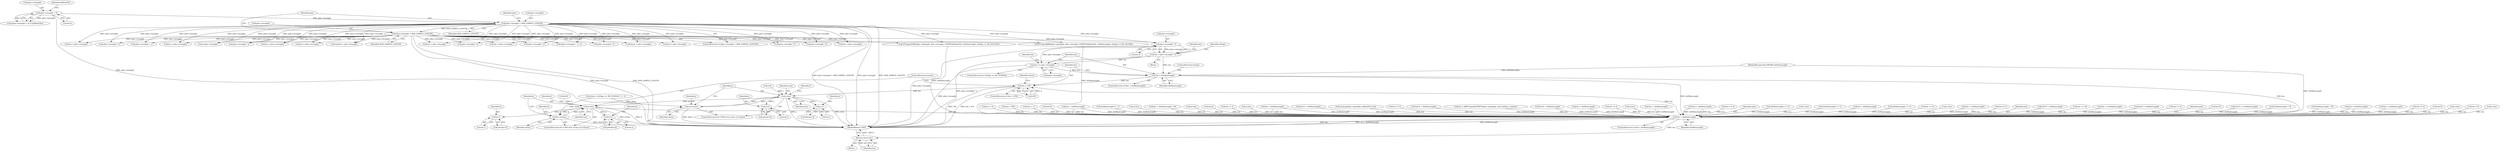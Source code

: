 digraph "0_gstreamer_bc2cdd57d549ab3ba59782e9b395d0cd683fd3ac@pointer" {
"1001527" [label="(Call,pIns->nLength * 3)"];
"1000139" [label="(Call,pIns->nLength = MAX_SAMPLE_LENGTH)"];
"1000134" [label="(Call,pIns->nLength > MAX_SAMPLE_LENGTH)"];
"1000124" [label="(Call,pIns->nLength < 4)"];
"1001525" [label="(Call,len = pIns->nLength * 3)"];
"1001536" [label="(Call,len += pIns->nLength)"];
"1001542" [label="(Call,len > dwMemLength)"];
"1001547" [label="(Call,len > 4*8)"];
"1001583" [label="(Call,j<len)"];
"1001586" [label="(Call,j+=slsize)"];
"1001600" [label="(Call,j+2)"];
"1001606" [label="(Call,j+1)"];
"1001653" [label="(Call,k<len)"];
"1001656" [label="(Call,k+=slsize)"];
"1001670" [label="(Call,k+2)"];
"1001676" [label="(Call,k+1)"];
"1002016" [label="(Call,len > dwMemLength)"];
"1002043" [label="(Return,return len;)"];
"1000391" [label="(Call,len += 16)"];
"1001604" [label="(Call,pSrc[j+1])"];
"1000308" [label="(Call,len > dwMemLength - 16)"];
"1001584" [label="(Identifier,j)"];
"1001598" [label="(Call,pSrc[j+2])"];
"1001826" [label="(Call,k<len)"];
"1000197" [label="(Block,)"];
"1001541" [label="(ControlStructure,if (len > dwMemLength))"];
"1001228" [label="(Call,len-9)"];
"1001583" [label="(Call,j<len)"];
"1001585" [label="(Identifier,len)"];
"1001587" [label="(Identifier,j)"];
"1000836" [label="(Call,len = pIns->nLength)"];
"1000694" [label="(Call,len *= 2)"];
"1001657" [label="(Identifier,k)"];
"1001534" [label="(Identifier,nFlags)"];
"1002045" [label="(MethodReturn,UINT)"];
"1000485" [label="(Call,j<len)"];
"1000128" [label="(Literal,4)"];
"1000577" [label="(Call,len > dwMemLength)"];
"1000741" [label="(Call,len*2 > dwMemLength)"];
"1002009" [label="(Call,memcpy(pIns->pSample, lpMemFile, len))"];
"1001588" [label="(Identifier,slsize)"];
"1001602" [label="(Literal,2)"];
"1000926" [label="(Call,len *= 4)"];
"1001002" [label="(Call,len*2 > dwMemLength)"];
"1001511" [label="(Call,len = DMFUnpack((LPBYTE)pIns->pSample, ibuf, ibufmax, maxlen))"];
"1000134" [label="(Call,pIns->nLength > MAX_SAMPLE_LENGTH)"];
"1000139" [label="(Call,pIns->nLength = MAX_SAMPLE_LENGTH)"];
"1001093" [label="(Call,len*4 > dwMemLength)"];
"1001555" [label="(Identifier,slsize)"];
"1001545" [label="(ControlStructure,break;)"];
"1000206" [label="(Call,len > dwMemLength)"];
"1001528" [label="(Call,pIns->nLength)"];
"1000809" [label="(Call,len *= 2)"];
"1001671" [label="(Identifier,k)"];
"1000277" [label="(Call,j<len)"];
"1000125" [label="(Call,pIns->nLength)"];
"1000620" [label="(Call,pIns->nLength * 2)"];
"1000965" [label="(Call,ITUnpack16Bit(pIns->pSample, pIns->nLength, (LPBYTE)lpMemFile, dwMemLength, (nFlags == RS_IT21516)))"];
"1000513" [label="(Call,len > dwMemLength)"];
"1002016" [label="(Call,len > dwMemLength)"];
"1001527" [label="(Call,pIns->nLength * 3)"];
"1000405" [label="(Call,len > dwMemLength)"];
"1001650" [label="(Call,k=0)"];
"1001320" [label="(Call,len >= 4)"];
"1002018" [label="(Identifier,dwMemLength)"];
"1001543" [label="(Identifier,len)"];
"1001366" [label="(Call,j<pIns->nLength)"];
"1002022" [label="(Identifier,pIns)"];
"1001606" [label="(Call,j+1)"];
"1001536" [label="(Call,len += pIns->nLength)"];
"1000996" [label="(Call,len = pIns->nLength)"];
"1001608" [label="(Literal,1)"];
"1001658" [label="(Identifier,slsize)"];
"1001100" [label="(Call,dwMemLength >> 2)"];
"1000432" [label="(Call,j<len)"];
"1001009" [label="(Call,dwMemLength >> 1)"];
"1001538" [label="(Call,pIns->nLength)"];
"1001601" [label="(Identifier,j)"];
"1001203" [label="(Call,len > dwMemLength)"];
"1001917" [label="(Call,dwMemLength >> 2)"];
"1001478" [label="(Call,len >= 4)"];
"1001668" [label="(Call,pSrc[k+2])"];
"1000200" [label="(Call,len = pIns->nLength)"];
"1000227" [label="(Call,j<len)"];
"1000246" [label="(Call,len = pIns->nLength)"];
"1001693" [label="(ControlStructure,break;)"];
"1001654" [label="(Identifier,k)"];
"1001546" [label="(ControlStructure,if (len > 4*8))"];
"1001483" [label="(Call,maxlen = pIns->nLength)"];
"1001245" [label="(Call,len > dwMemLength)"];
"1001068" [label="(Call,len *= 2)"];
"1002017" [label="(Identifier,len)"];
"1000143" [label="(Identifier,MAX_SAMPLE_LENGTH)"];
"1001910" [label="(Call,len*4 > dwMemLength)"];
"1000105" [label="(MethodParameterIn,DWORD dwMemLength)"];
"1000140" [label="(Call,pIns->nLength)"];
"1001678" [label="(Literal,1)"];
"1001548" [label="(Identifier,len)"];
"1000130" [label="(Identifier,lpMemFile)"];
"1000571" [label="(Call,pIns->nLength * 2)"];
"1000463" [label="(Call,len <= dwMemLength)"];
"1000856" [label="(Call,len*4 > dwMemLength)"];
"1000507" [label="(Call,pIns->nLength * 2)"];
"1000950" [label="(Call,ITUnpack8Bit(pIns->pSample, pIns->nLength, (LPBYTE)lpMemFile, dwMemLength, (nFlags == RS_IT2158)))"];
"1000106" [label="(Block,)"];
"1001549" [label="(Call,4*8)"];
"1001674" [label="(Call,pSrc[k+1])"];
"1001988" [label="(Call,len *= 4)"];
"1001525" [label="(Call,len = pIns->nLength * 3)"];
"1000133" [label="(ControlStructure,if (pIns->nLength > MAX_SAMPLE_LENGTH))"];
"1002044" [label="(Identifier,len)"];
"1000141" [label="(Identifier,pIns)"];
"1002042" [label="(Identifier,pIns)"];
"1000300" [label="(Call,(pIns->nLength + 1) / 2)"];
"1000457" [label="(Call,pIns->nLength * 2)"];
"1000627" [label="(Call,len*2)"];
"1001531" [label="(Literal,3)"];
"1001532" [label="(ControlStructure,if (nFlags == RS_PCM32S))"];
"1001542" [label="(Call,len > dwMemLength)"];
"1001677" [label="(Identifier,k)"];
"1000626" [label="(Call,len*2 <= dwMemLength)"];
"1001537" [label="(Identifier,len)"];
"1000721" [label="(Call,len = pIns->nLength)"];
"1001655" [label="(Identifier,len)"];
"1001171" [label="(Call,dwMemLength > 9)"];
"1001676" [label="(Call,k+1)"];
"1000310" [label="(Call,dwMemLength - 16)"];
"1001580" [label="(Call,j=0)"];
"1001993" [label="(Call,len = pIns->nLength)"];
"1001634" [label="(Identifier,max)"];
"1002043" [label="(Return,return len;)"];
"1000252" [label="(Call,len > dwMemLength)"];
"1001670" [label="(Call,k+2)"];
"1001586" [label="(Call,j+=slsize)"];
"1001999" [label="(Call,len > dwMemLength)"];
"1000146" [label="(Identifier,pIns)"];
"1000399" [label="(Call,pIns->nLength * 2)"];
"1001161" [label="(Call,len *= 4)"];
"1001210" [label="(Call,dmax = pIns->nLength)"];
"1001607" [label="(Identifier,j)"];
"1001526" [label="(Identifier,len)"];
"1001600" [label="(Call,j+2)"];
"1001239" [label="(Call,pIns->nLength * 2)"];
"1000742" [label="(Call,len*2)"];
"1000138" [label="(Identifier,MAX_SAMPLE_LENGTH)"];
"1000600" [label="(Call,j<len)"];
"1001653" [label="(Call,k<len)"];
"1001698" [label="(Call,pIns->nLength * 6)"];
"1001087" [label="(Call,len = pIns->nLength)"];
"1001656" [label="(Call,k+=slsize)"];
"1001167" [label="(Call,len = 9)"];
"1001904" [label="(Call,len = pIns->nLength)"];
"1000545" [label="(Call,j<len)"];
"1001544" [label="(Identifier,dwMemLength)"];
"1001554" [label="(Call,slsize = (nFlags == RS_PCM32S) ? 4 : 3)"];
"1000938" [label="(Call,len < 4)"];
"1000124" [label="(Call,pIns->nLength < 4)"];
"1001672" [label="(Literal,2)"];
"1000135" [label="(Call,pIns->nLength)"];
"1000123" [label="(Call,(pIns->nLength < 4) || (!lpMemFile))"];
"1001662" [label="(Identifier,l)"];
"1001720" [label="(Call,len > 8*8)"];
"1000522" [label="(Call,len > 1)"];
"1000301" [label="(Call,pIns->nLength + 1)"];
"1001592" [label="(Identifier,l)"];
"1001648" [label="(ControlStructure,for (UINT k=0; k<len; k+=slsize))"];
"1001578" [label="(ControlStructure,for (UINT j=0; j<len; j+=slsize))"];
"1000857" [label="(Call,len*4)"];
"1001715" [label="(Call,len > dwMemLength)"];
"1002015" [label="(ControlStructure,if (len > dwMemLength))"];
"1000518" [label="(Call,dwMemLength & ~1)"];
"1001295" [label="(Call,j<len)"];
"1001547" [label="(Call,len > 4*8)"];
"1001527" -> "1001525"  [label="AST: "];
"1001527" -> "1001531"  [label="CFG: "];
"1001528" -> "1001527"  [label="AST: "];
"1001531" -> "1001527"  [label="AST: "];
"1001525" -> "1001527"  [label="CFG: "];
"1001527" -> "1002045"  [label="DDG: pIns->nLength"];
"1001527" -> "1001525"  [label="DDG: pIns->nLength"];
"1001527" -> "1001525"  [label="DDG: 3"];
"1000139" -> "1001527"  [label="DDG: pIns->nLength"];
"1000134" -> "1001527"  [label="DDG: pIns->nLength"];
"1001527" -> "1001536"  [label="DDG: pIns->nLength"];
"1000139" -> "1000133"  [label="AST: "];
"1000139" -> "1000143"  [label="CFG: "];
"1000140" -> "1000139"  [label="AST: "];
"1000143" -> "1000139"  [label="AST: "];
"1000146" -> "1000139"  [label="CFG: "];
"1000139" -> "1002045"  [label="DDG: pIns->nLength"];
"1000139" -> "1002045"  [label="DDG: MAX_SAMPLE_LENGTH"];
"1000134" -> "1000139"  [label="DDG: MAX_SAMPLE_LENGTH"];
"1000139" -> "1000200"  [label="DDG: pIns->nLength"];
"1000139" -> "1000246"  [label="DDG: pIns->nLength"];
"1000139" -> "1000300"  [label="DDG: pIns->nLength"];
"1000139" -> "1000301"  [label="DDG: pIns->nLength"];
"1000139" -> "1000399"  [label="DDG: pIns->nLength"];
"1000139" -> "1000457"  [label="DDG: pIns->nLength"];
"1000139" -> "1000507"  [label="DDG: pIns->nLength"];
"1000139" -> "1000571"  [label="DDG: pIns->nLength"];
"1000139" -> "1000620"  [label="DDG: pIns->nLength"];
"1000139" -> "1000721"  [label="DDG: pIns->nLength"];
"1000139" -> "1000836"  [label="DDG: pIns->nLength"];
"1000139" -> "1000950"  [label="DDG: pIns->nLength"];
"1000139" -> "1000965"  [label="DDG: pIns->nLength"];
"1000139" -> "1000996"  [label="DDG: pIns->nLength"];
"1000139" -> "1001087"  [label="DDG: pIns->nLength"];
"1000139" -> "1001210"  [label="DDG: pIns->nLength"];
"1000139" -> "1001239"  [label="DDG: pIns->nLength"];
"1000139" -> "1001366"  [label="DDG: pIns->nLength"];
"1000139" -> "1001483"  [label="DDG: pIns->nLength"];
"1000139" -> "1001698"  [label="DDG: pIns->nLength"];
"1000139" -> "1001904"  [label="DDG: pIns->nLength"];
"1000139" -> "1001993"  [label="DDG: pIns->nLength"];
"1000134" -> "1000133"  [label="AST: "];
"1000134" -> "1000138"  [label="CFG: "];
"1000135" -> "1000134"  [label="AST: "];
"1000138" -> "1000134"  [label="AST: "];
"1000141" -> "1000134"  [label="CFG: "];
"1000146" -> "1000134"  [label="CFG: "];
"1000134" -> "1002045"  [label="DDG: pIns->nLength > MAX_SAMPLE_LENGTH"];
"1000134" -> "1002045"  [label="DDG: pIns->nLength"];
"1000134" -> "1002045"  [label="DDG: MAX_SAMPLE_LENGTH"];
"1000124" -> "1000134"  [label="DDG: pIns->nLength"];
"1000134" -> "1000200"  [label="DDG: pIns->nLength"];
"1000134" -> "1000246"  [label="DDG: pIns->nLength"];
"1000134" -> "1000300"  [label="DDG: pIns->nLength"];
"1000134" -> "1000301"  [label="DDG: pIns->nLength"];
"1000134" -> "1000399"  [label="DDG: pIns->nLength"];
"1000134" -> "1000457"  [label="DDG: pIns->nLength"];
"1000134" -> "1000507"  [label="DDG: pIns->nLength"];
"1000134" -> "1000571"  [label="DDG: pIns->nLength"];
"1000134" -> "1000620"  [label="DDG: pIns->nLength"];
"1000134" -> "1000721"  [label="DDG: pIns->nLength"];
"1000134" -> "1000836"  [label="DDG: pIns->nLength"];
"1000134" -> "1000950"  [label="DDG: pIns->nLength"];
"1000134" -> "1000965"  [label="DDG: pIns->nLength"];
"1000134" -> "1000996"  [label="DDG: pIns->nLength"];
"1000134" -> "1001087"  [label="DDG: pIns->nLength"];
"1000134" -> "1001210"  [label="DDG: pIns->nLength"];
"1000134" -> "1001239"  [label="DDG: pIns->nLength"];
"1000134" -> "1001366"  [label="DDG: pIns->nLength"];
"1000134" -> "1001483"  [label="DDG: pIns->nLength"];
"1000134" -> "1001698"  [label="DDG: pIns->nLength"];
"1000134" -> "1001904"  [label="DDG: pIns->nLength"];
"1000134" -> "1001993"  [label="DDG: pIns->nLength"];
"1000124" -> "1000123"  [label="AST: "];
"1000124" -> "1000128"  [label="CFG: "];
"1000125" -> "1000124"  [label="AST: "];
"1000128" -> "1000124"  [label="AST: "];
"1000130" -> "1000124"  [label="CFG: "];
"1000123" -> "1000124"  [label="CFG: "];
"1000124" -> "1002045"  [label="DDG: pIns->nLength"];
"1000124" -> "1000123"  [label="DDG: pIns->nLength"];
"1000124" -> "1000123"  [label="DDG: 4"];
"1001525" -> "1000197"  [label="AST: "];
"1001526" -> "1001525"  [label="AST: "];
"1001534" -> "1001525"  [label="CFG: "];
"1001525" -> "1002045"  [label="DDG: pIns->nLength * 3"];
"1001525" -> "1001536"  [label="DDG: len"];
"1001525" -> "1001542"  [label="DDG: len"];
"1001536" -> "1001532"  [label="AST: "];
"1001536" -> "1001538"  [label="CFG: "];
"1001537" -> "1001536"  [label="AST: "];
"1001538" -> "1001536"  [label="AST: "];
"1001543" -> "1001536"  [label="CFG: "];
"1001536" -> "1002045"  [label="DDG: pIns->nLength"];
"1001536" -> "1001542"  [label="DDG: len"];
"1001542" -> "1001541"  [label="AST: "];
"1001542" -> "1001544"  [label="CFG: "];
"1001543" -> "1001542"  [label="AST: "];
"1001544" -> "1001542"  [label="AST: "];
"1001545" -> "1001542"  [label="CFG: "];
"1001548" -> "1001542"  [label="CFG: "];
"1000105" -> "1001542"  [label="DDG: dwMemLength"];
"1001542" -> "1001547"  [label="DDG: len"];
"1001542" -> "1002016"  [label="DDG: len"];
"1001542" -> "1002016"  [label="DDG: dwMemLength"];
"1001547" -> "1001546"  [label="AST: "];
"1001547" -> "1001549"  [label="CFG: "];
"1001548" -> "1001547"  [label="AST: "];
"1001549" -> "1001547"  [label="AST: "];
"1001555" -> "1001547"  [label="CFG: "];
"1001693" -> "1001547"  [label="CFG: "];
"1001547" -> "1002045"  [label="DDG: 4*8"];
"1001547" -> "1002045"  [label="DDG: len > 4*8"];
"1001549" -> "1001547"  [label="DDG: 4"];
"1001549" -> "1001547"  [label="DDG: 8"];
"1001547" -> "1001583"  [label="DDG: len"];
"1001547" -> "1002016"  [label="DDG: len"];
"1001583" -> "1001578"  [label="AST: "];
"1001583" -> "1001585"  [label="CFG: "];
"1001584" -> "1001583"  [label="AST: "];
"1001585" -> "1001583"  [label="AST: "];
"1001592" -> "1001583"  [label="CFG: "];
"1001634" -> "1001583"  [label="CFG: "];
"1001583" -> "1002045"  [label="DDG: j<len"];
"1001583" -> "1002045"  [label="DDG: j"];
"1001586" -> "1001583"  [label="DDG: j"];
"1001580" -> "1001583"  [label="DDG: j"];
"1001583" -> "1001586"  [label="DDG: j"];
"1001583" -> "1001600"  [label="DDG: j"];
"1001583" -> "1001606"  [label="DDG: j"];
"1001583" -> "1001653"  [label="DDG: len"];
"1001586" -> "1001578"  [label="AST: "];
"1001586" -> "1001588"  [label="CFG: "];
"1001587" -> "1001586"  [label="AST: "];
"1001588" -> "1001586"  [label="AST: "];
"1001584" -> "1001586"  [label="CFG: "];
"1001586" -> "1002045"  [label="DDG: slsize"];
"1001554" -> "1001586"  [label="DDG: slsize"];
"1001600" -> "1001598"  [label="AST: "];
"1001600" -> "1001602"  [label="CFG: "];
"1001601" -> "1001600"  [label="AST: "];
"1001602" -> "1001600"  [label="AST: "];
"1001598" -> "1001600"  [label="CFG: "];
"1001606" -> "1001604"  [label="AST: "];
"1001606" -> "1001608"  [label="CFG: "];
"1001607" -> "1001606"  [label="AST: "];
"1001608" -> "1001606"  [label="AST: "];
"1001604" -> "1001606"  [label="CFG: "];
"1001653" -> "1001648"  [label="AST: "];
"1001653" -> "1001655"  [label="CFG: "];
"1001654" -> "1001653"  [label="AST: "];
"1001655" -> "1001653"  [label="AST: "];
"1001662" -> "1001653"  [label="CFG: "];
"1001693" -> "1001653"  [label="CFG: "];
"1001653" -> "1002045"  [label="DDG: k"];
"1001653" -> "1002045"  [label="DDG: k<len"];
"1001650" -> "1001653"  [label="DDG: k"];
"1001656" -> "1001653"  [label="DDG: k"];
"1001653" -> "1001656"  [label="DDG: k"];
"1001653" -> "1001670"  [label="DDG: k"];
"1001653" -> "1001676"  [label="DDG: k"];
"1001653" -> "1002016"  [label="DDG: len"];
"1001656" -> "1001648"  [label="AST: "];
"1001656" -> "1001658"  [label="CFG: "];
"1001657" -> "1001656"  [label="AST: "];
"1001658" -> "1001656"  [label="AST: "];
"1001654" -> "1001656"  [label="CFG: "];
"1001656" -> "1002045"  [label="DDG: slsize"];
"1001554" -> "1001656"  [label="DDG: slsize"];
"1001670" -> "1001668"  [label="AST: "];
"1001670" -> "1001672"  [label="CFG: "];
"1001671" -> "1001670"  [label="AST: "];
"1001672" -> "1001670"  [label="AST: "];
"1001668" -> "1001670"  [label="CFG: "];
"1001676" -> "1001674"  [label="AST: "];
"1001676" -> "1001678"  [label="CFG: "];
"1001677" -> "1001676"  [label="AST: "];
"1001678" -> "1001676"  [label="AST: "];
"1001674" -> "1001676"  [label="CFG: "];
"1002016" -> "1002015"  [label="AST: "];
"1002016" -> "1002018"  [label="CFG: "];
"1002017" -> "1002016"  [label="AST: "];
"1002018" -> "1002016"  [label="AST: "];
"1002022" -> "1002016"  [label="CFG: "];
"1002042" -> "1002016"  [label="CFG: "];
"1002016" -> "1002045"  [label="DDG: dwMemLength"];
"1002016" -> "1002045"  [label="DDG: len"];
"1002016" -> "1002045"  [label="DDG: len > dwMemLength"];
"1000308" -> "1002016"  [label="DDG: len"];
"1001511" -> "1002016"  [label="DDG: len"];
"1001245" -> "1002016"  [label="DDG: len"];
"1001245" -> "1002016"  [label="DDG: dwMemLength"];
"1000577" -> "1002016"  [label="DDG: len"];
"1000577" -> "1002016"  [label="DDG: dwMemLength"];
"1001720" -> "1002016"  [label="DDG: len"];
"1001167" -> "1002016"  [label="DDG: len"];
"1000405" -> "1002016"  [label="DDG: len"];
"1000405" -> "1002016"  [label="DDG: dwMemLength"];
"1001161" -> "1002016"  [label="DDG: len"];
"1001295" -> "1002016"  [label="DDG: len"];
"1000857" -> "1002016"  [label="DDG: len"];
"1000809" -> "1002016"  [label="DDG: len"];
"1000938" -> "1002016"  [label="DDG: len"];
"1001988" -> "1002016"  [label="DDG: len"];
"1000694" -> "1002016"  [label="DDG: len"];
"1000252" -> "1002016"  [label="DDG: len"];
"1000252" -> "1002016"  [label="DDG: dwMemLength"];
"1001228" -> "1002016"  [label="DDG: len"];
"1000391" -> "1002016"  [label="DDG: len"];
"1000600" -> "1002016"  [label="DDG: len"];
"1001320" -> "1002016"  [label="DDG: len"];
"1000926" -> "1002016"  [label="DDG: len"];
"1000432" -> "1002016"  [label="DDG: len"];
"1001715" -> "1002016"  [label="DDG: len"];
"1001715" -> "1002016"  [label="DDG: dwMemLength"];
"1000227" -> "1002016"  [label="DDG: len"];
"1001826" -> "1002016"  [label="DDG: len"];
"1000627" -> "1002016"  [label="DDG: len"];
"1001068" -> "1002016"  [label="DDG: len"];
"1000742" -> "1002016"  [label="DDG: len"];
"1001478" -> "1002016"  [label="DDG: len"];
"1002009" -> "1002016"  [label="DDG: len"];
"1000522" -> "1002016"  [label="DDG: len"];
"1000545" -> "1002016"  [label="DDG: len"];
"1000485" -> "1002016"  [label="DDG: len"];
"1000277" -> "1002016"  [label="DDG: len"];
"1001203" -> "1002016"  [label="DDG: dwMemLength"];
"1000463" -> "1002016"  [label="DDG: dwMemLength"];
"1000513" -> "1002016"  [label="DDG: dwMemLength"];
"1000856" -> "1002016"  [label="DDG: dwMemLength"];
"1000206" -> "1002016"  [label="DDG: dwMemLength"];
"1001100" -> "1002016"  [label="DDG: dwMemLength"];
"1000626" -> "1002016"  [label="DDG: dwMemLength"];
"1001171" -> "1002016"  [label="DDG: dwMemLength"];
"1001093" -> "1002016"  [label="DDG: dwMemLength"];
"1001917" -> "1002016"  [label="DDG: dwMemLength"];
"1001999" -> "1002016"  [label="DDG: dwMemLength"];
"1000310" -> "1002016"  [label="DDG: dwMemLength"];
"1000741" -> "1002016"  [label="DDG: dwMemLength"];
"1000965" -> "1002016"  [label="DDG: dwMemLength"];
"1000518" -> "1002016"  [label="DDG: dwMemLength"];
"1001910" -> "1002016"  [label="DDG: dwMemLength"];
"1000950" -> "1002016"  [label="DDG: dwMemLength"];
"1001002" -> "1002016"  [label="DDG: dwMemLength"];
"1001009" -> "1002016"  [label="DDG: dwMemLength"];
"1000105" -> "1002016"  [label="DDG: dwMemLength"];
"1002016" -> "1002043"  [label="DDG: len"];
"1002043" -> "1000106"  [label="AST: "];
"1002043" -> "1002044"  [label="CFG: "];
"1002044" -> "1002043"  [label="AST: "];
"1002045" -> "1002043"  [label="CFG: "];
"1002043" -> "1002045"  [label="DDG: <RET>"];
"1002044" -> "1002043"  [label="DDG: len"];
}
